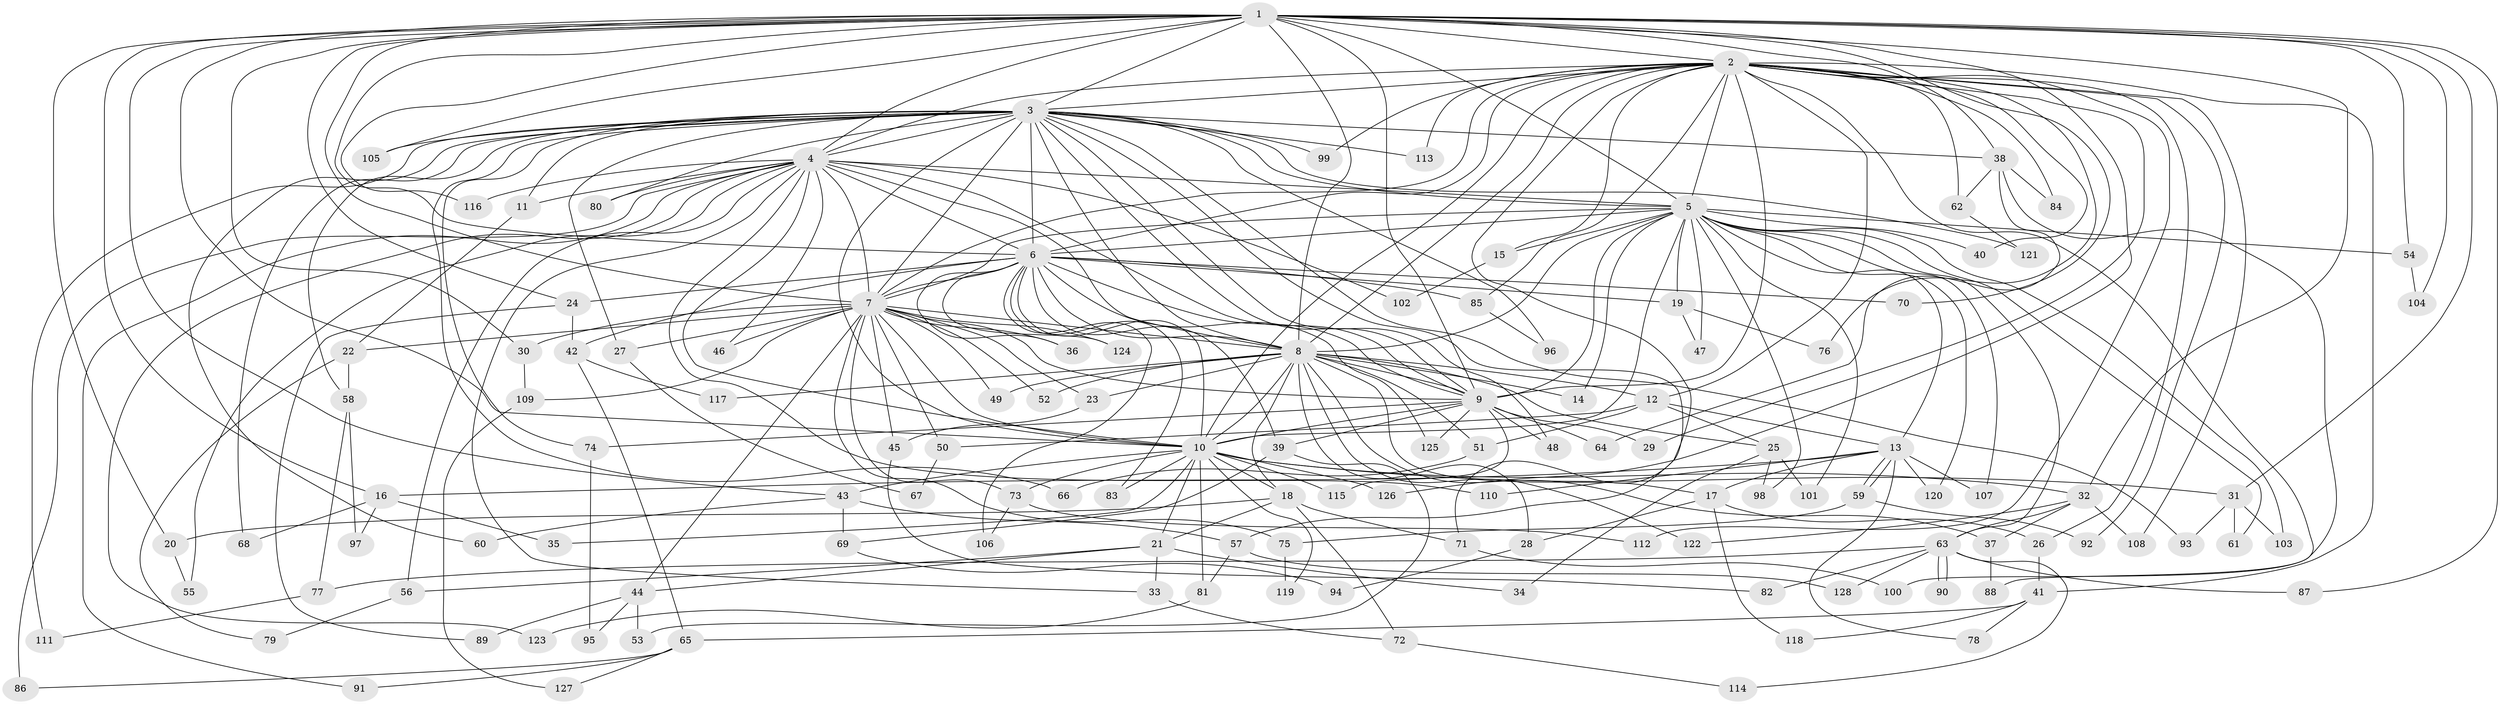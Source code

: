 // Generated by graph-tools (version 1.1) at 2025/25/03/09/25 03:25:50]
// undirected, 128 vertices, 281 edges
graph export_dot {
graph [start="1"]
  node [color=gray90,style=filled];
  1;
  2;
  3;
  4;
  5;
  6;
  7;
  8;
  9;
  10;
  11;
  12;
  13;
  14;
  15;
  16;
  17;
  18;
  19;
  20;
  21;
  22;
  23;
  24;
  25;
  26;
  27;
  28;
  29;
  30;
  31;
  32;
  33;
  34;
  35;
  36;
  37;
  38;
  39;
  40;
  41;
  42;
  43;
  44;
  45;
  46;
  47;
  48;
  49;
  50;
  51;
  52;
  53;
  54;
  55;
  56;
  57;
  58;
  59;
  60;
  61;
  62;
  63;
  64;
  65;
  66;
  67;
  68;
  69;
  70;
  71;
  72;
  73;
  74;
  75;
  76;
  77;
  78;
  79;
  80;
  81;
  82;
  83;
  84;
  85;
  86;
  87;
  88;
  89;
  90;
  91;
  92;
  93;
  94;
  95;
  96;
  97;
  98;
  99;
  100;
  101;
  102;
  103;
  104;
  105;
  106;
  107;
  108;
  109;
  110;
  111;
  112;
  113;
  114;
  115;
  116;
  117;
  118;
  119;
  120;
  121;
  122;
  123;
  124;
  125;
  126;
  127;
  128;
  1 -- 2;
  1 -- 3;
  1 -- 4;
  1 -- 5;
  1 -- 6;
  1 -- 7;
  1 -- 8;
  1 -- 9;
  1 -- 10;
  1 -- 16;
  1 -- 20;
  1 -- 24;
  1 -- 30;
  1 -- 31;
  1 -- 32;
  1 -- 38;
  1 -- 43;
  1 -- 54;
  1 -- 70;
  1 -- 87;
  1 -- 104;
  1 -- 105;
  1 -- 116;
  1 -- 126;
  2 -- 3;
  2 -- 4;
  2 -- 5;
  2 -- 6;
  2 -- 7;
  2 -- 8;
  2 -- 9;
  2 -- 10;
  2 -- 12;
  2 -- 15;
  2 -- 26;
  2 -- 29;
  2 -- 40;
  2 -- 41;
  2 -- 57;
  2 -- 62;
  2 -- 76;
  2 -- 84;
  2 -- 85;
  2 -- 88;
  2 -- 92;
  2 -- 99;
  2 -- 108;
  2 -- 112;
  2 -- 113;
  3 -- 4;
  3 -- 5;
  3 -- 6;
  3 -- 7;
  3 -- 8;
  3 -- 9;
  3 -- 10;
  3 -- 11;
  3 -- 27;
  3 -- 38;
  3 -- 48;
  3 -- 58;
  3 -- 60;
  3 -- 66;
  3 -- 68;
  3 -- 71;
  3 -- 74;
  3 -- 80;
  3 -- 93;
  3 -- 96;
  3 -- 99;
  3 -- 105;
  3 -- 111;
  3 -- 113;
  3 -- 121;
  4 -- 5;
  4 -- 6;
  4 -- 7;
  4 -- 8;
  4 -- 9;
  4 -- 10;
  4 -- 11;
  4 -- 33;
  4 -- 46;
  4 -- 55;
  4 -- 56;
  4 -- 80;
  4 -- 86;
  4 -- 91;
  4 -- 102;
  4 -- 110;
  4 -- 116;
  4 -- 123;
  5 -- 6;
  5 -- 7;
  5 -- 8;
  5 -- 9;
  5 -- 10;
  5 -- 13;
  5 -- 14;
  5 -- 15;
  5 -- 19;
  5 -- 40;
  5 -- 47;
  5 -- 54;
  5 -- 61;
  5 -- 63;
  5 -- 98;
  5 -- 101;
  5 -- 103;
  5 -- 107;
  5 -- 120;
  6 -- 7;
  6 -- 8;
  6 -- 9;
  6 -- 10;
  6 -- 19;
  6 -- 24;
  6 -- 36;
  6 -- 39;
  6 -- 42;
  6 -- 70;
  6 -- 83;
  6 -- 85;
  6 -- 106;
  6 -- 124;
  6 -- 125;
  7 -- 8;
  7 -- 9;
  7 -- 10;
  7 -- 22;
  7 -- 23;
  7 -- 27;
  7 -- 30;
  7 -- 36;
  7 -- 44;
  7 -- 45;
  7 -- 46;
  7 -- 49;
  7 -- 50;
  7 -- 52;
  7 -- 73;
  7 -- 75;
  7 -- 109;
  7 -- 124;
  8 -- 9;
  8 -- 10;
  8 -- 12;
  8 -- 14;
  8 -- 17;
  8 -- 18;
  8 -- 23;
  8 -- 25;
  8 -- 28;
  8 -- 37;
  8 -- 49;
  8 -- 51;
  8 -- 52;
  8 -- 117;
  8 -- 122;
  9 -- 10;
  9 -- 29;
  9 -- 39;
  9 -- 48;
  9 -- 64;
  9 -- 74;
  9 -- 115;
  9 -- 125;
  10 -- 18;
  10 -- 21;
  10 -- 31;
  10 -- 32;
  10 -- 35;
  10 -- 43;
  10 -- 73;
  10 -- 81;
  10 -- 83;
  10 -- 115;
  10 -- 119;
  10 -- 126;
  11 -- 22;
  12 -- 13;
  12 -- 25;
  12 -- 50;
  12 -- 51;
  13 -- 16;
  13 -- 17;
  13 -- 59;
  13 -- 59;
  13 -- 78;
  13 -- 107;
  13 -- 110;
  13 -- 120;
  15 -- 102;
  16 -- 35;
  16 -- 68;
  16 -- 97;
  17 -- 26;
  17 -- 28;
  17 -- 118;
  18 -- 20;
  18 -- 21;
  18 -- 71;
  18 -- 72;
  19 -- 47;
  19 -- 76;
  20 -- 55;
  21 -- 33;
  21 -- 34;
  21 -- 44;
  21 -- 56;
  22 -- 58;
  22 -- 79;
  23 -- 45;
  24 -- 42;
  24 -- 89;
  25 -- 34;
  25 -- 98;
  25 -- 101;
  26 -- 41;
  27 -- 67;
  28 -- 94;
  30 -- 109;
  31 -- 61;
  31 -- 93;
  31 -- 103;
  32 -- 37;
  32 -- 63;
  32 -- 108;
  32 -- 122;
  33 -- 72;
  37 -- 88;
  38 -- 62;
  38 -- 64;
  38 -- 84;
  38 -- 100;
  39 -- 53;
  39 -- 69;
  41 -- 65;
  41 -- 78;
  41 -- 118;
  42 -- 65;
  42 -- 117;
  43 -- 57;
  43 -- 60;
  43 -- 69;
  44 -- 53;
  44 -- 89;
  44 -- 95;
  45 -- 82;
  50 -- 67;
  51 -- 66;
  54 -- 104;
  56 -- 79;
  57 -- 81;
  57 -- 128;
  58 -- 77;
  58 -- 97;
  59 -- 75;
  59 -- 92;
  62 -- 121;
  63 -- 77;
  63 -- 82;
  63 -- 87;
  63 -- 90;
  63 -- 90;
  63 -- 114;
  63 -- 128;
  65 -- 86;
  65 -- 91;
  65 -- 127;
  69 -- 94;
  71 -- 100;
  72 -- 114;
  73 -- 106;
  73 -- 112;
  74 -- 95;
  75 -- 119;
  77 -- 111;
  81 -- 123;
  85 -- 96;
  109 -- 127;
}
